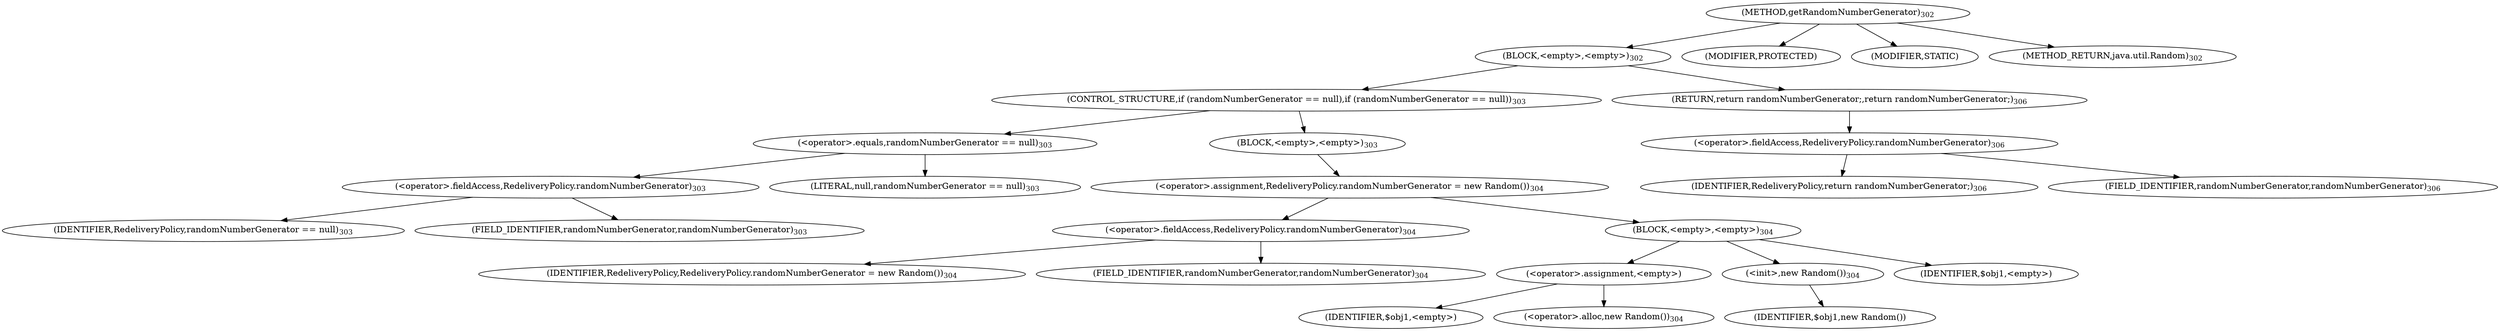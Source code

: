 digraph "getRandomNumberGenerator" {  
"577" [label = <(METHOD,getRandomNumberGenerator)<SUB>302</SUB>> ]
"578" [label = <(BLOCK,&lt;empty&gt;,&lt;empty&gt;)<SUB>302</SUB>> ]
"579" [label = <(CONTROL_STRUCTURE,if (randomNumberGenerator == null),if (randomNumberGenerator == null))<SUB>303</SUB>> ]
"580" [label = <(&lt;operator&gt;.equals,randomNumberGenerator == null)<SUB>303</SUB>> ]
"581" [label = <(&lt;operator&gt;.fieldAccess,RedeliveryPolicy.randomNumberGenerator)<SUB>303</SUB>> ]
"582" [label = <(IDENTIFIER,RedeliveryPolicy,randomNumberGenerator == null)<SUB>303</SUB>> ]
"583" [label = <(FIELD_IDENTIFIER,randomNumberGenerator,randomNumberGenerator)<SUB>303</SUB>> ]
"584" [label = <(LITERAL,null,randomNumberGenerator == null)<SUB>303</SUB>> ]
"585" [label = <(BLOCK,&lt;empty&gt;,&lt;empty&gt;)<SUB>303</SUB>> ]
"586" [label = <(&lt;operator&gt;.assignment,RedeliveryPolicy.randomNumberGenerator = new Random())<SUB>304</SUB>> ]
"587" [label = <(&lt;operator&gt;.fieldAccess,RedeliveryPolicy.randomNumberGenerator)<SUB>304</SUB>> ]
"588" [label = <(IDENTIFIER,RedeliveryPolicy,RedeliveryPolicy.randomNumberGenerator = new Random())<SUB>304</SUB>> ]
"589" [label = <(FIELD_IDENTIFIER,randomNumberGenerator,randomNumberGenerator)<SUB>304</SUB>> ]
"590" [label = <(BLOCK,&lt;empty&gt;,&lt;empty&gt;)<SUB>304</SUB>> ]
"591" [label = <(&lt;operator&gt;.assignment,&lt;empty&gt;)> ]
"592" [label = <(IDENTIFIER,$obj1,&lt;empty&gt;)> ]
"593" [label = <(&lt;operator&gt;.alloc,new Random())<SUB>304</SUB>> ]
"594" [label = <(&lt;init&gt;,new Random())<SUB>304</SUB>> ]
"595" [label = <(IDENTIFIER,$obj1,new Random())> ]
"596" [label = <(IDENTIFIER,$obj1,&lt;empty&gt;)> ]
"597" [label = <(RETURN,return randomNumberGenerator;,return randomNumberGenerator;)<SUB>306</SUB>> ]
"598" [label = <(&lt;operator&gt;.fieldAccess,RedeliveryPolicy.randomNumberGenerator)<SUB>306</SUB>> ]
"599" [label = <(IDENTIFIER,RedeliveryPolicy,return randomNumberGenerator;)<SUB>306</SUB>> ]
"600" [label = <(FIELD_IDENTIFIER,randomNumberGenerator,randomNumberGenerator)<SUB>306</SUB>> ]
"601" [label = <(MODIFIER,PROTECTED)> ]
"602" [label = <(MODIFIER,STATIC)> ]
"603" [label = <(METHOD_RETURN,java.util.Random)<SUB>302</SUB>> ]
  "577" -> "578" 
  "577" -> "601" 
  "577" -> "602" 
  "577" -> "603" 
  "578" -> "579" 
  "578" -> "597" 
  "579" -> "580" 
  "579" -> "585" 
  "580" -> "581" 
  "580" -> "584" 
  "581" -> "582" 
  "581" -> "583" 
  "585" -> "586" 
  "586" -> "587" 
  "586" -> "590" 
  "587" -> "588" 
  "587" -> "589" 
  "590" -> "591" 
  "590" -> "594" 
  "590" -> "596" 
  "591" -> "592" 
  "591" -> "593" 
  "594" -> "595" 
  "597" -> "598" 
  "598" -> "599" 
  "598" -> "600" 
}
